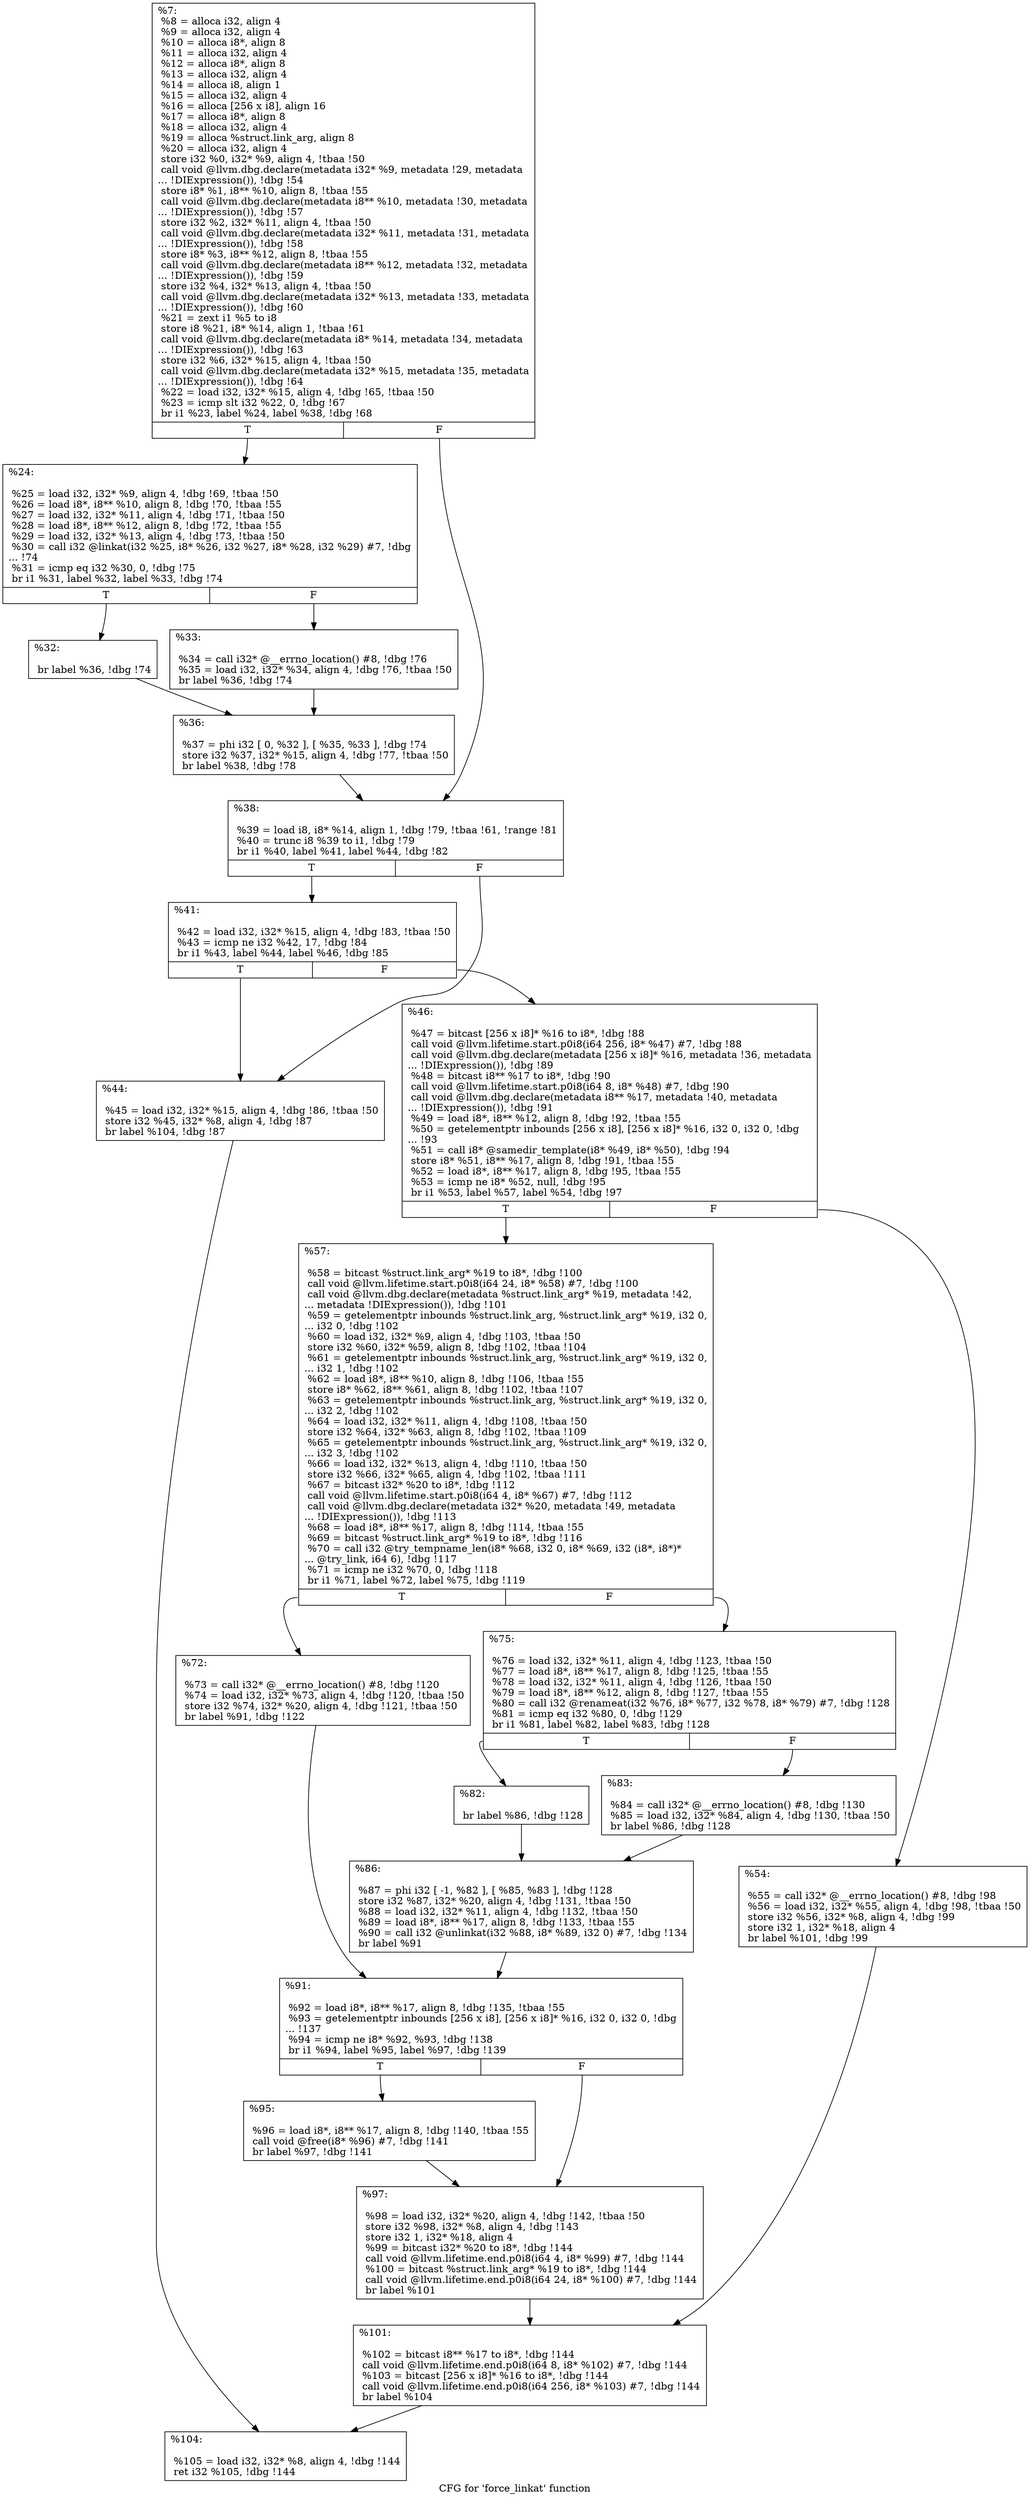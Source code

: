 digraph "CFG for 'force_linkat' function" {
	label="CFG for 'force_linkat' function";

	Node0x26b87d0 [shape=record,label="{%7:\l  %8 = alloca i32, align 4\l  %9 = alloca i32, align 4\l  %10 = alloca i8*, align 8\l  %11 = alloca i32, align 4\l  %12 = alloca i8*, align 8\l  %13 = alloca i32, align 4\l  %14 = alloca i8, align 1\l  %15 = alloca i32, align 4\l  %16 = alloca [256 x i8], align 16\l  %17 = alloca i8*, align 8\l  %18 = alloca i32, align 4\l  %19 = alloca %struct.link_arg, align 8\l  %20 = alloca i32, align 4\l  store i32 %0, i32* %9, align 4, !tbaa !50\l  call void @llvm.dbg.declare(metadata i32* %9, metadata !29, metadata\l... !DIExpression()), !dbg !54\l  store i8* %1, i8** %10, align 8, !tbaa !55\l  call void @llvm.dbg.declare(metadata i8** %10, metadata !30, metadata\l... !DIExpression()), !dbg !57\l  store i32 %2, i32* %11, align 4, !tbaa !50\l  call void @llvm.dbg.declare(metadata i32* %11, metadata !31, metadata\l... !DIExpression()), !dbg !58\l  store i8* %3, i8** %12, align 8, !tbaa !55\l  call void @llvm.dbg.declare(metadata i8** %12, metadata !32, metadata\l... !DIExpression()), !dbg !59\l  store i32 %4, i32* %13, align 4, !tbaa !50\l  call void @llvm.dbg.declare(metadata i32* %13, metadata !33, metadata\l... !DIExpression()), !dbg !60\l  %21 = zext i1 %5 to i8\l  store i8 %21, i8* %14, align 1, !tbaa !61\l  call void @llvm.dbg.declare(metadata i8* %14, metadata !34, metadata\l... !DIExpression()), !dbg !63\l  store i32 %6, i32* %15, align 4, !tbaa !50\l  call void @llvm.dbg.declare(metadata i32* %15, metadata !35, metadata\l... !DIExpression()), !dbg !64\l  %22 = load i32, i32* %15, align 4, !dbg !65, !tbaa !50\l  %23 = icmp slt i32 %22, 0, !dbg !67\l  br i1 %23, label %24, label %38, !dbg !68\l|{<s0>T|<s1>F}}"];
	Node0x26b87d0:s0 -> Node0x26c2490;
	Node0x26b87d0:s1 -> Node0x26c25d0;
	Node0x26c2490 [shape=record,label="{%24:\l\l  %25 = load i32, i32* %9, align 4, !dbg !69, !tbaa !50\l  %26 = load i8*, i8** %10, align 8, !dbg !70, !tbaa !55\l  %27 = load i32, i32* %11, align 4, !dbg !71, !tbaa !50\l  %28 = load i8*, i8** %12, align 8, !dbg !72, !tbaa !55\l  %29 = load i32, i32* %13, align 4, !dbg !73, !tbaa !50\l  %30 = call i32 @linkat(i32 %25, i8* %26, i32 %27, i8* %28, i32 %29) #7, !dbg\l... !74\l  %31 = icmp eq i32 %30, 0, !dbg !75\l  br i1 %31, label %32, label %33, !dbg !74\l|{<s0>T|<s1>F}}"];
	Node0x26c2490:s0 -> Node0x26c24e0;
	Node0x26c2490:s1 -> Node0x26c2530;
	Node0x26c24e0 [shape=record,label="{%32:\l\l  br label %36, !dbg !74\l}"];
	Node0x26c24e0 -> Node0x26c2580;
	Node0x26c2530 [shape=record,label="{%33:\l\l  %34 = call i32* @__errno_location() #8, !dbg !76\l  %35 = load i32, i32* %34, align 4, !dbg !76, !tbaa !50\l  br label %36, !dbg !74\l}"];
	Node0x26c2530 -> Node0x26c2580;
	Node0x26c2580 [shape=record,label="{%36:\l\l  %37 = phi i32 [ 0, %32 ], [ %35, %33 ], !dbg !74\l  store i32 %37, i32* %15, align 4, !dbg !77, !tbaa !50\l  br label %38, !dbg !78\l}"];
	Node0x26c2580 -> Node0x26c25d0;
	Node0x26c25d0 [shape=record,label="{%38:\l\l  %39 = load i8, i8* %14, align 1, !dbg !79, !tbaa !61, !range !81\l  %40 = trunc i8 %39 to i1, !dbg !79\l  br i1 %40, label %41, label %44, !dbg !82\l|{<s0>T|<s1>F}}"];
	Node0x26c25d0:s0 -> Node0x26c2620;
	Node0x26c25d0:s1 -> Node0x26c2670;
	Node0x26c2620 [shape=record,label="{%41:\l\l  %42 = load i32, i32* %15, align 4, !dbg !83, !tbaa !50\l  %43 = icmp ne i32 %42, 17, !dbg !84\l  br i1 %43, label %44, label %46, !dbg !85\l|{<s0>T|<s1>F}}"];
	Node0x26c2620:s0 -> Node0x26c2670;
	Node0x26c2620:s1 -> Node0x26c26c0;
	Node0x26c2670 [shape=record,label="{%44:\l\l  %45 = load i32, i32* %15, align 4, !dbg !86, !tbaa !50\l  store i32 %45, i32* %8, align 4, !dbg !87\l  br label %104, !dbg !87\l}"];
	Node0x26c2670 -> Node0x26c2a80;
	Node0x26c26c0 [shape=record,label="{%46:\l\l  %47 = bitcast [256 x i8]* %16 to i8*, !dbg !88\l  call void @llvm.lifetime.start.p0i8(i64 256, i8* %47) #7, !dbg !88\l  call void @llvm.dbg.declare(metadata [256 x i8]* %16, metadata !36, metadata\l... !DIExpression()), !dbg !89\l  %48 = bitcast i8** %17 to i8*, !dbg !90\l  call void @llvm.lifetime.start.p0i8(i64 8, i8* %48) #7, !dbg !90\l  call void @llvm.dbg.declare(metadata i8** %17, metadata !40, metadata\l... !DIExpression()), !dbg !91\l  %49 = load i8*, i8** %12, align 8, !dbg !92, !tbaa !55\l  %50 = getelementptr inbounds [256 x i8], [256 x i8]* %16, i32 0, i32 0, !dbg\l... !93\l  %51 = call i8* @samedir_template(i8* %49, i8* %50), !dbg !94\l  store i8* %51, i8** %17, align 8, !dbg !91, !tbaa !55\l  %52 = load i8*, i8** %17, align 8, !dbg !95, !tbaa !55\l  %53 = icmp ne i8* %52, null, !dbg !95\l  br i1 %53, label %57, label %54, !dbg !97\l|{<s0>T|<s1>F}}"];
	Node0x26c26c0:s0 -> Node0x26c2760;
	Node0x26c26c0:s1 -> Node0x26c2710;
	Node0x26c2710 [shape=record,label="{%54:\l\l  %55 = call i32* @__errno_location() #8, !dbg !98\l  %56 = load i32, i32* %55, align 4, !dbg !98, !tbaa !50\l  store i32 %56, i32* %8, align 4, !dbg !99\l  store i32 1, i32* %18, align 4\l  br label %101, !dbg !99\l}"];
	Node0x26c2710 -> Node0x26c2a30;
	Node0x26c2760 [shape=record,label="{%57:\l\l  %58 = bitcast %struct.link_arg* %19 to i8*, !dbg !100\l  call void @llvm.lifetime.start.p0i8(i64 24, i8* %58) #7, !dbg !100\l  call void @llvm.dbg.declare(metadata %struct.link_arg* %19, metadata !42,\l... metadata !DIExpression()), !dbg !101\l  %59 = getelementptr inbounds %struct.link_arg, %struct.link_arg* %19, i32 0,\l... i32 0, !dbg !102\l  %60 = load i32, i32* %9, align 4, !dbg !103, !tbaa !50\l  store i32 %60, i32* %59, align 8, !dbg !102, !tbaa !104\l  %61 = getelementptr inbounds %struct.link_arg, %struct.link_arg* %19, i32 0,\l... i32 1, !dbg !102\l  %62 = load i8*, i8** %10, align 8, !dbg !106, !tbaa !55\l  store i8* %62, i8** %61, align 8, !dbg !102, !tbaa !107\l  %63 = getelementptr inbounds %struct.link_arg, %struct.link_arg* %19, i32 0,\l... i32 2, !dbg !102\l  %64 = load i32, i32* %11, align 4, !dbg !108, !tbaa !50\l  store i32 %64, i32* %63, align 8, !dbg !102, !tbaa !109\l  %65 = getelementptr inbounds %struct.link_arg, %struct.link_arg* %19, i32 0,\l... i32 3, !dbg !102\l  %66 = load i32, i32* %13, align 4, !dbg !110, !tbaa !50\l  store i32 %66, i32* %65, align 4, !dbg !102, !tbaa !111\l  %67 = bitcast i32* %20 to i8*, !dbg !112\l  call void @llvm.lifetime.start.p0i8(i64 4, i8* %67) #7, !dbg !112\l  call void @llvm.dbg.declare(metadata i32* %20, metadata !49, metadata\l... !DIExpression()), !dbg !113\l  %68 = load i8*, i8** %17, align 8, !dbg !114, !tbaa !55\l  %69 = bitcast %struct.link_arg* %19 to i8*, !dbg !116\l  %70 = call i32 @try_tempname_len(i8* %68, i32 0, i8* %69, i32 (i8*, i8*)*\l... @try_link, i64 6), !dbg !117\l  %71 = icmp ne i32 %70, 0, !dbg !118\l  br i1 %71, label %72, label %75, !dbg !119\l|{<s0>T|<s1>F}}"];
	Node0x26c2760:s0 -> Node0x26c27b0;
	Node0x26c2760:s1 -> Node0x26c2800;
	Node0x26c27b0 [shape=record,label="{%72:\l\l  %73 = call i32* @__errno_location() #8, !dbg !120\l  %74 = load i32, i32* %73, align 4, !dbg !120, !tbaa !50\l  store i32 %74, i32* %20, align 4, !dbg !121, !tbaa !50\l  br label %91, !dbg !122\l}"];
	Node0x26c27b0 -> Node0x26c2940;
	Node0x26c2800 [shape=record,label="{%75:\l\l  %76 = load i32, i32* %11, align 4, !dbg !123, !tbaa !50\l  %77 = load i8*, i8** %17, align 8, !dbg !125, !tbaa !55\l  %78 = load i32, i32* %11, align 4, !dbg !126, !tbaa !50\l  %79 = load i8*, i8** %12, align 8, !dbg !127, !tbaa !55\l  %80 = call i32 @renameat(i32 %76, i8* %77, i32 %78, i8* %79) #7, !dbg !128\l  %81 = icmp eq i32 %80, 0, !dbg !129\l  br i1 %81, label %82, label %83, !dbg !128\l|{<s0>T|<s1>F}}"];
	Node0x26c2800:s0 -> Node0x26c2850;
	Node0x26c2800:s1 -> Node0x26c28a0;
	Node0x26c2850 [shape=record,label="{%82:\l\l  br label %86, !dbg !128\l}"];
	Node0x26c2850 -> Node0x26c28f0;
	Node0x26c28a0 [shape=record,label="{%83:\l\l  %84 = call i32* @__errno_location() #8, !dbg !130\l  %85 = load i32, i32* %84, align 4, !dbg !130, !tbaa !50\l  br label %86, !dbg !128\l}"];
	Node0x26c28a0 -> Node0x26c28f0;
	Node0x26c28f0 [shape=record,label="{%86:\l\l  %87 = phi i32 [ -1, %82 ], [ %85, %83 ], !dbg !128\l  store i32 %87, i32* %20, align 4, !dbg !131, !tbaa !50\l  %88 = load i32, i32* %11, align 4, !dbg !132, !tbaa !50\l  %89 = load i8*, i8** %17, align 8, !dbg !133, !tbaa !55\l  %90 = call i32 @unlinkat(i32 %88, i8* %89, i32 0) #7, !dbg !134\l  br label %91\l}"];
	Node0x26c28f0 -> Node0x26c2940;
	Node0x26c2940 [shape=record,label="{%91:\l\l  %92 = load i8*, i8** %17, align 8, !dbg !135, !tbaa !55\l  %93 = getelementptr inbounds [256 x i8], [256 x i8]* %16, i32 0, i32 0, !dbg\l... !137\l  %94 = icmp ne i8* %92, %93, !dbg !138\l  br i1 %94, label %95, label %97, !dbg !139\l|{<s0>T|<s1>F}}"];
	Node0x26c2940:s0 -> Node0x26c2990;
	Node0x26c2940:s1 -> Node0x26c29e0;
	Node0x26c2990 [shape=record,label="{%95:\l\l  %96 = load i8*, i8** %17, align 8, !dbg !140, !tbaa !55\l  call void @free(i8* %96) #7, !dbg !141\l  br label %97, !dbg !141\l}"];
	Node0x26c2990 -> Node0x26c29e0;
	Node0x26c29e0 [shape=record,label="{%97:\l\l  %98 = load i32, i32* %20, align 4, !dbg !142, !tbaa !50\l  store i32 %98, i32* %8, align 4, !dbg !143\l  store i32 1, i32* %18, align 4\l  %99 = bitcast i32* %20 to i8*, !dbg !144\l  call void @llvm.lifetime.end.p0i8(i64 4, i8* %99) #7, !dbg !144\l  %100 = bitcast %struct.link_arg* %19 to i8*, !dbg !144\l  call void @llvm.lifetime.end.p0i8(i64 24, i8* %100) #7, !dbg !144\l  br label %101\l}"];
	Node0x26c29e0 -> Node0x26c2a30;
	Node0x26c2a30 [shape=record,label="{%101:\l\l  %102 = bitcast i8** %17 to i8*, !dbg !144\l  call void @llvm.lifetime.end.p0i8(i64 8, i8* %102) #7, !dbg !144\l  %103 = bitcast [256 x i8]* %16 to i8*, !dbg !144\l  call void @llvm.lifetime.end.p0i8(i64 256, i8* %103) #7, !dbg !144\l  br label %104\l}"];
	Node0x26c2a30 -> Node0x26c2a80;
	Node0x26c2a80 [shape=record,label="{%104:\l\l  %105 = load i32, i32* %8, align 4, !dbg !144\l  ret i32 %105, !dbg !144\l}"];
}
